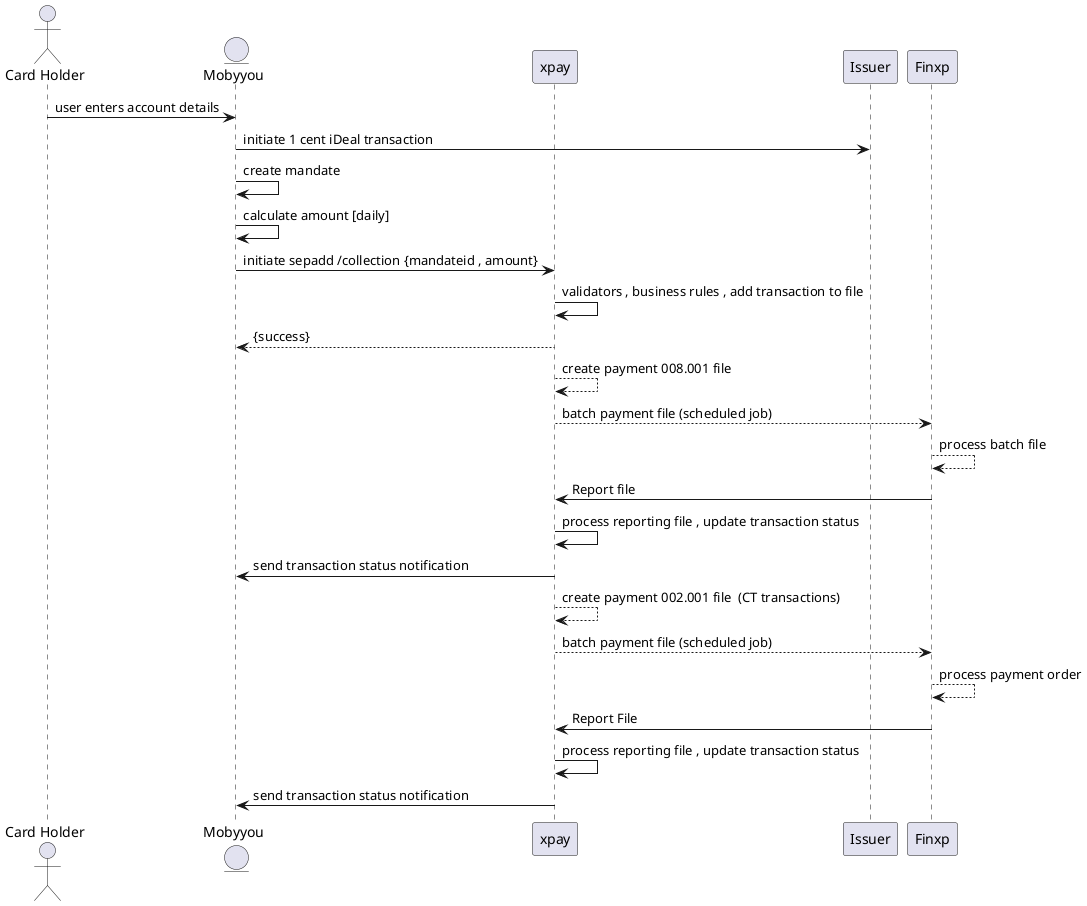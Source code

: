 @startuml
'https://plantuml.com/sequence-diagram
actor "Card Holder" as holder


entity "Mobyyou" as mobyyou
participant "xpay" as xpay

participant "Issuer" as issuer
holder->mobyyou: user enters account details
mobyyou-> issuer : initiate 1 cent iDeal transaction
mobyyou->mobyyou: create mandate
mobyyou->mobyyou : calculate amount [daily]
mobyyou->xpay : initiate sepadd /collection {mandateid , amount}
xpay->xpay: validators , business rules , add transaction to file
xpay-->mobyyou : {success}
xpay-->xpay : create payment 008.001 file
xpay-->Finxp : batch payment file (scheduled job)
Finxp--> Finxp : process batch file
Finxp->xpay: Report file
xpay->xpay : process reporting file , update transaction status
xpay-> mobyyou : send transaction status notification

xpay-->xpay : create payment 002.001 file  (CT transactions)
xpay-->Finxp : batch payment file (scheduled job)
Finxp-->Finxp : process payment order
Finxp -> xpay: Report File
xpay->xpay : process reporting file , update transaction status
xpay-> mobyyou : send transaction status notification


@enduml